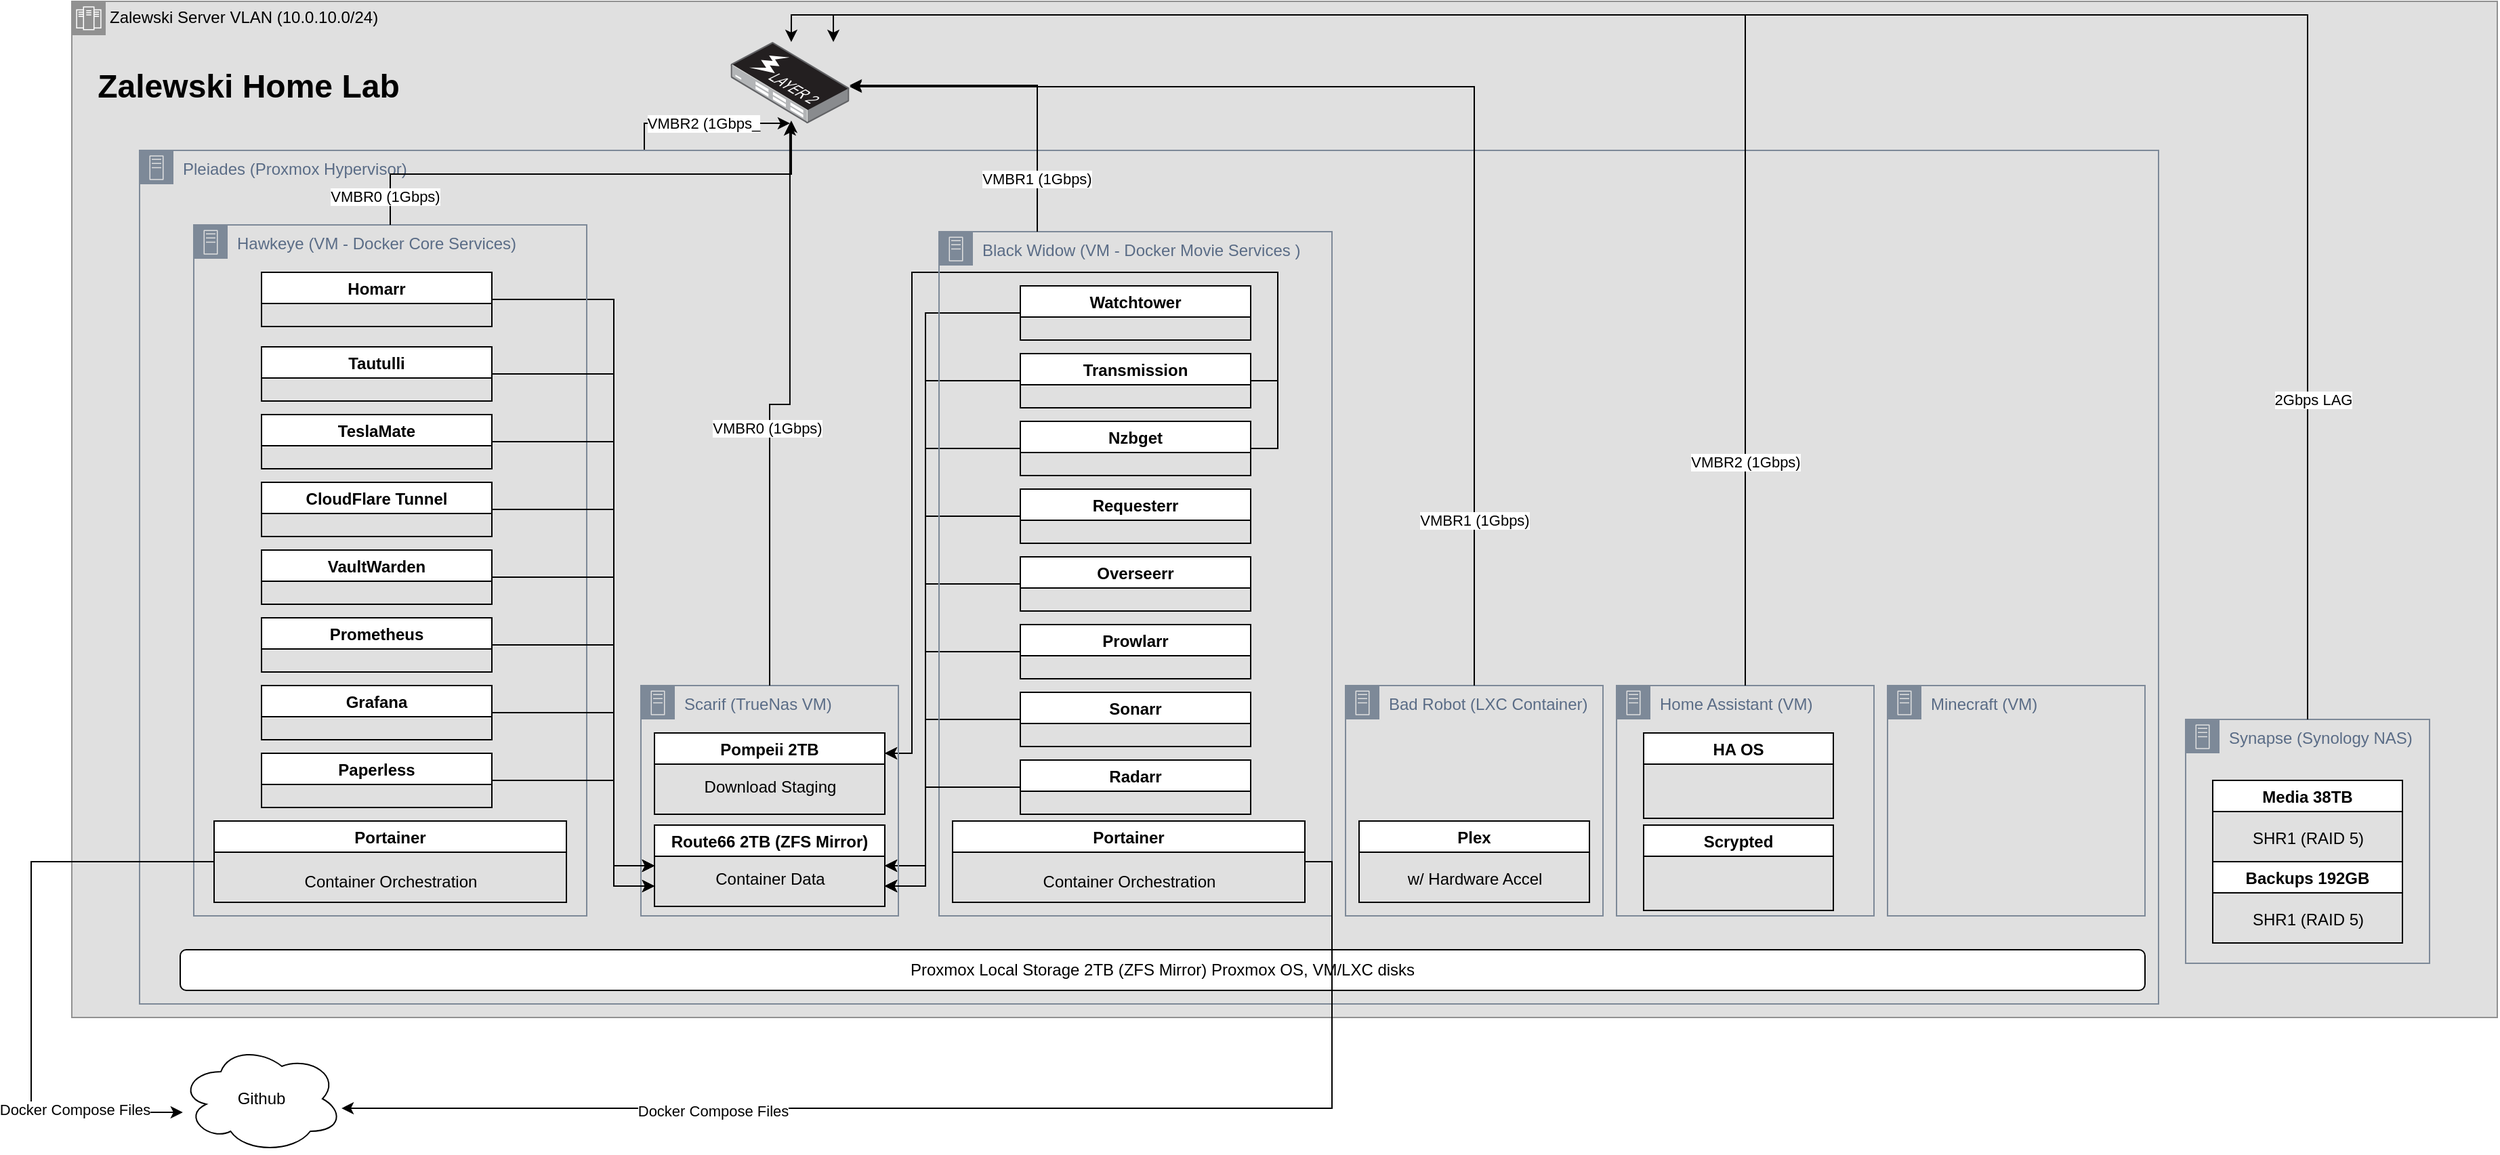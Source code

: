 <mxfile version="23.0.2" type="github">
  <diagram name="Page-1" id="YtKWClYYP15dUkpFgDLi">
    <mxGraphModel dx="1700" dy="1013" grid="1" gridSize="10" guides="1" tooltips="1" connect="1" arrows="1" fold="1" page="1" pageScale="2.5" pageWidth="1100" pageHeight="850" math="0" shadow="0">
      <root>
        <mxCell id="0" />
        <mxCell id="1" parent="0" />
        <mxCell id="NdRNJCVhxR-TxfGLDdOu-46" value="Zalewski Server VLAN (10.0.10.0/24)" style="shape=mxgraph.ibm.box;prType=zone;fontStyle=0;verticalAlign=top;align=left;spacingLeft=32;spacingTop=4;fillColor=#E0E0E0;rounded=0;whiteSpace=wrap;html=1;strokeColor=#919191;strokeWidth=1;dashed=0;container=1;spacing=-4;collapsible=0;expand=0;recursiveResize=0;" parent="1" vertex="1">
          <mxGeometry x="60" y="20" width="1790" height="750" as="geometry" />
        </mxCell>
        <mxCell id="NdRNJCVhxR-TxfGLDdOu-49" value="Plex" style="swimlane;" parent="NdRNJCVhxR-TxfGLDdOu-46" vertex="1">
          <mxGeometry x="950" y="605" width="170" height="60" as="geometry" />
        </mxCell>
        <mxCell id="NdRNJCVhxR-TxfGLDdOu-50" value="w/ Hardware Accel" style="text;html=1;align=center;verticalAlign=middle;resizable=0;points=[];autosize=1;strokeColor=none;fillColor=none;" parent="NdRNJCVhxR-TxfGLDdOu-49" vertex="1">
          <mxGeometry x="25" y="28" width="120" height="30" as="geometry" />
        </mxCell>
        <mxCell id="NdRNJCVhxR-TxfGLDdOu-53" value="Synapse (Synology NAS)" style="points=[[0,0],[0.25,0],[0.5,0],[0.75,0],[1,0],[1,0.25],[1,0.5],[1,0.75],[1,1],[0.75,1],[0.5,1],[0.25,1],[0,1],[0,0.75],[0,0.5],[0,0.25]];outlineConnect=0;gradientColor=none;html=1;whiteSpace=wrap;fontSize=12;fontStyle=0;container=1;pointerEvents=0;collapsible=0;recursiveResize=0;shape=mxgraph.aws4.group;grIcon=mxgraph.aws4.group_on_premise;strokeColor=#7D8998;fillColor=none;verticalAlign=top;align=left;spacingLeft=30;fontColor=#5A6C86;dashed=0;" parent="NdRNJCVhxR-TxfGLDdOu-46" vertex="1">
          <mxGeometry x="1560" y="530" width="180" height="180" as="geometry" />
        </mxCell>
        <mxCell id="NdRNJCVhxR-TxfGLDdOu-56" value="Media 38TB" style="swimlane;" parent="NdRNJCVhxR-TxfGLDdOu-46" vertex="1">
          <mxGeometry x="1580" y="575" width="140" height="120" as="geometry" />
        </mxCell>
        <mxCell id="NdRNJCVhxR-TxfGLDdOu-57" value="SHR1 (RAID 5)" style="text;html=1;align=center;verticalAlign=middle;resizable=0;points=[];autosize=1;strokeColor=none;fillColor=none;" parent="NdRNJCVhxR-TxfGLDdOu-56" vertex="1">
          <mxGeometry x="15" y="28" width="110" height="30" as="geometry" />
        </mxCell>
        <mxCell id="NdRNJCVhxR-TxfGLDdOu-54" value="Backups 192GB" style="swimlane;" parent="NdRNJCVhxR-TxfGLDdOu-56" vertex="1">
          <mxGeometry y="60" width="140" height="60" as="geometry" />
        </mxCell>
        <mxCell id="NdRNJCVhxR-TxfGLDdOu-55" value="SHR1 (RAID 5)" style="text;html=1;align=center;verticalAlign=middle;resizable=0;points=[];autosize=1;strokeColor=none;fillColor=none;" parent="NdRNJCVhxR-TxfGLDdOu-54" vertex="1">
          <mxGeometry x="15" y="28" width="110" height="30" as="geometry" />
        </mxCell>
        <mxCell id="NdRNJCVhxR-TxfGLDdOu-115" style="edgeStyle=orthogonalEdgeStyle;rounded=0;orthogonalLoop=1;jettySize=auto;html=1;exitX=0;exitY=0.5;exitDx=0;exitDy=0;entryX=1;entryY=0.5;entryDx=0;entryDy=0;" parent="NdRNJCVhxR-TxfGLDdOu-46" source="NdRNJCVhxR-TxfGLDdOu-36" target="NdRNJCVhxR-TxfGLDdOu-21" edge="1">
          <mxGeometry relative="1" as="geometry">
            <Array as="points">
              <mxPoint x="630" y="280" />
              <mxPoint x="630" y="638" />
            </Array>
          </mxGeometry>
        </mxCell>
        <mxCell id="NdRNJCVhxR-TxfGLDdOu-124" style="edgeStyle=orthogonalEdgeStyle;rounded=0;orthogonalLoop=1;jettySize=auto;html=1;exitX=1;exitY=0.5;exitDx=0;exitDy=0;entryX=1;entryY=0.25;entryDx=0;entryDy=0;" parent="NdRNJCVhxR-TxfGLDdOu-46" source="NdRNJCVhxR-TxfGLDdOu-36" target="NdRNJCVhxR-TxfGLDdOu-23" edge="1">
          <mxGeometry relative="1" as="geometry">
            <Array as="points">
              <mxPoint x="890" y="280" />
              <mxPoint x="890" y="200" />
              <mxPoint x="620" y="200" />
              <mxPoint x="620" y="555" />
            </Array>
          </mxGeometry>
        </mxCell>
        <mxCell id="NdRNJCVhxR-TxfGLDdOu-36" value="Transmission" style="swimlane;" parent="NdRNJCVhxR-TxfGLDdOu-46" vertex="1">
          <mxGeometry x="700" y="260" width="170" height="40" as="geometry" />
        </mxCell>
        <mxCell id="NdRNJCVhxR-TxfGLDdOu-19" value="Portainer" style="swimlane;" parent="NdRNJCVhxR-TxfGLDdOu-46" vertex="1">
          <mxGeometry x="650" y="605" width="260" height="60" as="geometry" />
        </mxCell>
        <mxCell id="NdRNJCVhxR-TxfGLDdOu-20" value="Container Orchestration" style="text;html=1;align=center;verticalAlign=middle;resizable=0;points=[];autosize=1;strokeColor=none;fillColor=none;" parent="NdRNJCVhxR-TxfGLDdOu-19" vertex="1">
          <mxGeometry x="55" y="30" width="150" height="30" as="geometry" />
        </mxCell>
        <mxCell id="NdRNJCVhxR-TxfGLDdOu-116" style="edgeStyle=orthogonalEdgeStyle;rounded=0;orthogonalLoop=1;jettySize=auto;html=1;exitX=0;exitY=0.5;exitDx=0;exitDy=0;entryX=1;entryY=0.75;entryDx=0;entryDy=0;" parent="NdRNJCVhxR-TxfGLDdOu-46" source="NdRNJCVhxR-TxfGLDdOu-58" target="NdRNJCVhxR-TxfGLDdOu-21" edge="1">
          <mxGeometry relative="1" as="geometry">
            <Array as="points">
              <mxPoint x="630" y="330" />
              <mxPoint x="630" y="653" />
            </Array>
          </mxGeometry>
        </mxCell>
        <mxCell id="NdRNJCVhxR-TxfGLDdOu-123" style="edgeStyle=orthogonalEdgeStyle;rounded=0;orthogonalLoop=1;jettySize=auto;html=1;exitX=1;exitY=0.5;exitDx=0;exitDy=0;entryX=1;entryY=0.25;entryDx=0;entryDy=0;" parent="NdRNJCVhxR-TxfGLDdOu-46" source="NdRNJCVhxR-TxfGLDdOu-58" target="NdRNJCVhxR-TxfGLDdOu-23" edge="1">
          <mxGeometry relative="1" as="geometry">
            <Array as="points">
              <mxPoint x="890" y="330" />
              <mxPoint x="890" y="200" />
              <mxPoint x="620" y="200" />
              <mxPoint x="620" y="555" />
            </Array>
          </mxGeometry>
        </mxCell>
        <mxCell id="NdRNJCVhxR-TxfGLDdOu-58" value="Nzbget" style="swimlane;" parent="NdRNJCVhxR-TxfGLDdOu-46" vertex="1">
          <mxGeometry x="700" y="310" width="170" height="40" as="geometry" />
        </mxCell>
        <mxCell id="NdRNJCVhxR-TxfGLDdOu-117" style="edgeStyle=orthogonalEdgeStyle;rounded=0;orthogonalLoop=1;jettySize=auto;html=1;exitX=0;exitY=0.5;exitDx=0;exitDy=0;entryX=1;entryY=0.5;entryDx=0;entryDy=0;" parent="NdRNJCVhxR-TxfGLDdOu-46" source="NdRNJCVhxR-TxfGLDdOu-45" target="NdRNJCVhxR-TxfGLDdOu-21" edge="1">
          <mxGeometry relative="1" as="geometry">
            <Array as="points">
              <mxPoint x="630" y="380" />
              <mxPoint x="630" y="638" />
            </Array>
          </mxGeometry>
        </mxCell>
        <mxCell id="NdRNJCVhxR-TxfGLDdOu-45" value="Requesterr" style="swimlane;" parent="NdRNJCVhxR-TxfGLDdOu-46" vertex="1">
          <mxGeometry x="700" y="360" width="170" height="40" as="geometry" />
        </mxCell>
        <mxCell id="NdRNJCVhxR-TxfGLDdOu-23" value="Pompeii 2TB" style="swimlane;" parent="NdRNJCVhxR-TxfGLDdOu-46" vertex="1">
          <mxGeometry x="430" y="540" width="170" height="60" as="geometry" />
        </mxCell>
        <mxCell id="NdRNJCVhxR-TxfGLDdOu-26" value="Download Staging" style="text;html=1;align=center;verticalAlign=middle;resizable=0;points=[];autosize=1;strokeColor=none;fillColor=none;" parent="NdRNJCVhxR-TxfGLDdOu-23" vertex="1">
          <mxGeometry x="25" y="25" width="120" height="30" as="geometry" />
        </mxCell>
        <mxCell id="NdRNJCVhxR-TxfGLDdOu-21" value="Route66 2TB (ZFS Mirror)" style="swimlane;" parent="NdRNJCVhxR-TxfGLDdOu-46" vertex="1">
          <mxGeometry x="430" y="608" width="170" height="60" as="geometry" />
        </mxCell>
        <mxCell id="NdRNJCVhxR-TxfGLDdOu-121" style="edgeStyle=orthogonalEdgeStyle;rounded=0;orthogonalLoop=1;jettySize=auto;html=1;exitX=0;exitY=0.5;exitDx=0;exitDy=0;entryX=1;entryY=0.75;entryDx=0;entryDy=0;" parent="NdRNJCVhxR-TxfGLDdOu-46" source="NdRNJCVhxR-TxfGLDdOu-41" target="NdRNJCVhxR-TxfGLDdOu-21" edge="1">
          <mxGeometry relative="1" as="geometry">
            <Array as="points">
              <mxPoint x="630" y="530" />
              <mxPoint x="630" y="653" />
            </Array>
          </mxGeometry>
        </mxCell>
        <mxCell id="NdRNJCVhxR-TxfGLDdOu-41" value="Sonarr" style="swimlane;" parent="NdRNJCVhxR-TxfGLDdOu-46" vertex="1">
          <mxGeometry x="700" y="510" width="170" height="40" as="geometry" />
        </mxCell>
        <mxCell id="NdRNJCVhxR-TxfGLDdOu-159" style="edgeStyle=orthogonalEdgeStyle;rounded=0;orthogonalLoop=1;jettySize=auto;html=1;exitX=0;exitY=0.5;exitDx=0;exitDy=0;entryX=1;entryY=0.75;entryDx=0;entryDy=0;" parent="NdRNJCVhxR-TxfGLDdOu-46" source="NdRNJCVhxR-TxfGLDdOu-42" target="NdRNJCVhxR-TxfGLDdOu-21" edge="1">
          <mxGeometry relative="1" as="geometry">
            <Array as="points">
              <mxPoint x="630" y="480" />
              <mxPoint x="630" y="653" />
            </Array>
          </mxGeometry>
        </mxCell>
        <mxCell id="NdRNJCVhxR-TxfGLDdOu-42" value="Prowlarr" style="swimlane;" parent="NdRNJCVhxR-TxfGLDdOu-46" vertex="1">
          <mxGeometry x="700" y="460" width="170" height="40" as="geometry" />
        </mxCell>
        <mxCell id="NdRNJCVhxR-TxfGLDdOu-118" style="edgeStyle=orthogonalEdgeStyle;rounded=0;orthogonalLoop=1;jettySize=auto;html=1;exitX=0;exitY=0.5;exitDx=0;exitDy=0;entryX=1;entryY=0.75;entryDx=0;entryDy=0;" parent="NdRNJCVhxR-TxfGLDdOu-46" source="NdRNJCVhxR-TxfGLDdOu-43" target="NdRNJCVhxR-TxfGLDdOu-21" edge="1">
          <mxGeometry relative="1" as="geometry">
            <Array as="points">
              <mxPoint x="630" y="430" />
              <mxPoint x="630" y="653" />
            </Array>
          </mxGeometry>
        </mxCell>
        <mxCell id="NdRNJCVhxR-TxfGLDdOu-43" value="Overseerr" style="swimlane;" parent="NdRNJCVhxR-TxfGLDdOu-46" vertex="1">
          <mxGeometry x="700" y="410" width="170" height="40" as="geometry" />
        </mxCell>
        <mxCell id="NdRNJCVhxR-TxfGLDdOu-61" value="" style="image;points=[];aspect=fixed;html=1;align=center;shadow=0;dashed=0;image=img/lib/allied_telesis/switch/Switch_24_port_L2_POE.svg;" parent="NdRNJCVhxR-TxfGLDdOu-46" vertex="1">
          <mxGeometry x="486.23" y="30" width="87.53" height="60" as="geometry" />
        </mxCell>
        <mxCell id="NdRNJCVhxR-TxfGLDdOu-79" style="edgeStyle=orthogonalEdgeStyle;rounded=0;orthogonalLoop=1;jettySize=auto;html=1;exitX=0.5;exitY=0;exitDx=0;exitDy=0;entryX=0.511;entryY=0;entryDx=0;entryDy=0;entryPerimeter=0;" parent="NdRNJCVhxR-TxfGLDdOu-46" source="NdRNJCVhxR-TxfGLDdOu-53" target="NdRNJCVhxR-TxfGLDdOu-61" edge="1">
          <mxGeometry relative="1" as="geometry" />
        </mxCell>
        <mxCell id="NdRNJCVhxR-TxfGLDdOu-80" value="2Gbps LAG" style="edgeLabel;html=1;align=center;verticalAlign=middle;resizable=0;points=[];" parent="NdRNJCVhxR-TxfGLDdOu-79" vertex="1" connectable="0">
          <mxGeometry x="-0.715" y="-4" relative="1" as="geometry">
            <mxPoint as="offset" />
          </mxGeometry>
        </mxCell>
        <mxCell id="NdRNJCVhxR-TxfGLDdOu-104" value="Scrypted" style="swimlane;" parent="NdRNJCVhxR-TxfGLDdOu-46" vertex="1">
          <mxGeometry x="1160" y="608" width="140" height="63" as="geometry" />
        </mxCell>
        <mxCell id="NdRNJCVhxR-TxfGLDdOu-146" style="edgeStyle=orthogonalEdgeStyle;rounded=0;orthogonalLoop=1;jettySize=auto;html=1;exitX=1;exitY=0.5;exitDx=0;exitDy=0;entryX=0;entryY=0.75;entryDx=0;entryDy=0;" parent="NdRNJCVhxR-TxfGLDdOu-46" source="NdRNJCVhxR-TxfGLDdOu-145" target="NdRNJCVhxR-TxfGLDdOu-21" edge="1">
          <mxGeometry relative="1" as="geometry">
            <Array as="points">
              <mxPoint x="400" y="220" />
              <mxPoint x="400" y="653" />
            </Array>
          </mxGeometry>
        </mxCell>
        <mxCell id="NdRNJCVhxR-TxfGLDdOu-145" value="Homarr" style="swimlane;" parent="NdRNJCVhxR-TxfGLDdOu-46" vertex="1">
          <mxGeometry x="140" y="200" width="170" height="40" as="geometry" />
        </mxCell>
        <mxCell id="dvumnpME3IVE-jwvY0Rz-40" style="edgeStyle=orthogonalEdgeStyle;rounded=0;orthogonalLoop=1;jettySize=auto;html=1;exitX=0;exitY=0.5;exitDx=0;exitDy=0;entryX=1;entryY=0.5;entryDx=0;entryDy=0;" edge="1" parent="NdRNJCVhxR-TxfGLDdOu-46" source="dvumnpME3IVE-jwvY0Rz-39" target="NdRNJCVhxR-TxfGLDdOu-21">
          <mxGeometry relative="1" as="geometry">
            <Array as="points">
              <mxPoint x="630" y="230" />
              <mxPoint x="630" y="638" />
            </Array>
          </mxGeometry>
        </mxCell>
        <mxCell id="dvumnpME3IVE-jwvY0Rz-39" value="Watchtower" style="swimlane;" vertex="1" parent="NdRNJCVhxR-TxfGLDdOu-46">
          <mxGeometry x="700" y="210" width="170" height="40" as="geometry" />
        </mxCell>
        <mxCell id="dvumnpME3IVE-jwvY0Rz-42" value="Zalewski Home Lab" style="text;strokeColor=none;fillColor=none;html=1;fontSize=24;fontStyle=1;verticalAlign=middle;align=center;" vertex="1" parent="NdRNJCVhxR-TxfGLDdOu-46">
          <mxGeometry x="80" y="43" width="100" height="40" as="geometry" />
        </mxCell>
        <mxCell id="NdRNJCVhxR-TxfGLDdOu-158" value="VMBR2 (1Gbps_" style="edgeStyle=orthogonalEdgeStyle;rounded=0;orthogonalLoop=1;jettySize=auto;html=1;exitX=0.25;exitY=0;exitDx=0;exitDy=0;" parent="1" source="NdRNJCVhxR-TxfGLDdOu-1" target="NdRNJCVhxR-TxfGLDdOu-61" edge="1">
          <mxGeometry relative="1" as="geometry" />
        </mxCell>
        <mxCell id="NdRNJCVhxR-TxfGLDdOu-1" value="Pleiades (Proxmox Hypervisor)" style="points=[[0,0],[0.25,0],[0.5,0],[0.75,0],[1,0],[1,0.25],[1,0.5],[1,0.75],[1,1],[0.75,1],[0.5,1],[0.25,1],[0,1],[0,0.75],[0,0.5],[0,0.25]];outlineConnect=0;gradientColor=none;html=1;whiteSpace=wrap;fontSize=12;fontStyle=0;container=1;pointerEvents=0;collapsible=0;recursiveResize=0;shape=mxgraph.aws4.group;grIcon=mxgraph.aws4.group_on_premise;strokeColor=#7D8998;fillColor=none;verticalAlign=top;align=left;spacingLeft=30;fontColor=#5A6C86;dashed=0;" parent="1" vertex="1">
          <mxGeometry x="110" y="130" width="1490" height="630" as="geometry" />
        </mxCell>
        <mxCell id="NdRNJCVhxR-TxfGLDdOu-12" value="Hawkeye (VM - Docker Core Services)" style="points=[[0,0],[0.25,0],[0.5,0],[0.75,0],[1,0],[1,0.25],[1,0.5],[1,0.75],[1,1],[0.75,1],[0.5,1],[0.25,1],[0,1],[0,0.75],[0,0.5],[0,0.25]];outlineConnect=0;gradientColor=none;html=1;whiteSpace=wrap;fontSize=12;fontStyle=0;container=1;pointerEvents=0;collapsible=0;recursiveResize=0;shape=mxgraph.aws4.group;grIcon=mxgraph.aws4.group_on_premise;strokeColor=#7D8998;fillColor=none;verticalAlign=top;align=left;spacingLeft=30;fontColor=#5A6C86;dashed=0;" parent="NdRNJCVhxR-TxfGLDdOu-1" vertex="1">
          <mxGeometry x="40" y="55" width="290" height="510" as="geometry" />
        </mxCell>
        <mxCell id="NdRNJCVhxR-TxfGLDdOu-17" value="Portainer" style="swimlane;" parent="NdRNJCVhxR-TxfGLDdOu-12" vertex="1">
          <mxGeometry x="15" y="440" width="260" height="60" as="geometry" />
        </mxCell>
        <mxCell id="NdRNJCVhxR-TxfGLDdOu-18" value="Container Orchestration" style="text;html=1;align=center;verticalAlign=middle;resizable=0;points=[];autosize=1;strokeColor=none;fillColor=none;" parent="NdRNJCVhxR-TxfGLDdOu-17" vertex="1">
          <mxGeometry x="55" y="30" width="150" height="30" as="geometry" />
        </mxCell>
        <mxCell id="NdRNJCVhxR-TxfGLDdOu-28" value="VaultWarden" style="swimlane;" parent="NdRNJCVhxR-TxfGLDdOu-12" vertex="1">
          <mxGeometry x="50" y="240" width="170" height="40" as="geometry" />
        </mxCell>
        <mxCell id="NdRNJCVhxR-TxfGLDdOu-30" value="CloudFlare Tunnel" style="swimlane;" parent="NdRNJCVhxR-TxfGLDdOu-12" vertex="1">
          <mxGeometry x="50" y="190" width="170" height="40" as="geometry" />
        </mxCell>
        <mxCell id="NdRNJCVhxR-TxfGLDdOu-34" value="TeslaMate" style="swimlane;" parent="NdRNJCVhxR-TxfGLDdOu-12" vertex="1">
          <mxGeometry x="50" y="140" width="170" height="40" as="geometry" />
        </mxCell>
        <mxCell id="NdRNJCVhxR-TxfGLDdOu-35" value="Tautulli" style="swimlane;fontStyle=1" parent="NdRNJCVhxR-TxfGLDdOu-12" vertex="1">
          <mxGeometry x="50" y="90" width="170" height="40" as="geometry" />
        </mxCell>
        <mxCell id="NdRNJCVhxR-TxfGLDdOu-37" value="Prometheus" style="swimlane;" parent="NdRNJCVhxR-TxfGLDdOu-12" vertex="1">
          <mxGeometry x="50" y="290" width="170" height="40" as="geometry" />
        </mxCell>
        <mxCell id="NdRNJCVhxR-TxfGLDdOu-38" value="Grafana" style="swimlane;" parent="NdRNJCVhxR-TxfGLDdOu-12" vertex="1">
          <mxGeometry x="50" y="340" width="170" height="40" as="geometry" />
        </mxCell>
        <mxCell id="NdRNJCVhxR-TxfGLDdOu-39" value="Paperless" style="swimlane;" parent="NdRNJCVhxR-TxfGLDdOu-12" vertex="1">
          <mxGeometry x="50" y="390" width="170" height="40" as="geometry" />
        </mxCell>
        <mxCell id="NdRNJCVhxR-TxfGLDdOu-13" value="Scarif (TrueNas VM)" style="points=[[0,0],[0.25,0],[0.5,0],[0.75,0],[1,0],[1,0.25],[1,0.5],[1,0.75],[1,1],[0.75,1],[0.5,1],[0.25,1],[0,1],[0,0.75],[0,0.5],[0,0.25]];outlineConnect=0;gradientColor=none;html=1;whiteSpace=wrap;fontSize=12;fontStyle=0;container=1;pointerEvents=0;collapsible=0;recursiveResize=0;shape=mxgraph.aws4.group;grIcon=mxgraph.aws4.group_on_premise;strokeColor=#7D8998;fillColor=none;verticalAlign=top;align=left;spacingLeft=30;fontColor=#5A6C86;dashed=0;" parent="NdRNJCVhxR-TxfGLDdOu-1" vertex="1">
          <mxGeometry x="370" y="395" width="190" height="170" as="geometry" />
        </mxCell>
        <mxCell id="NdRNJCVhxR-TxfGLDdOu-25" value="Container Data" style="text;html=1;align=center;verticalAlign=middle;resizable=0;points=[];autosize=1;strokeColor=none;fillColor=none;" parent="NdRNJCVhxR-TxfGLDdOu-13" vertex="1">
          <mxGeometry x="45" y="128" width="100" height="30" as="geometry" />
        </mxCell>
        <mxCell id="NdRNJCVhxR-TxfGLDdOu-48" value="Bad Robot (LXC Container)" style="points=[[0,0],[0.25,0],[0.5,0],[0.75,0],[1,0],[1,0.25],[1,0.5],[1,0.75],[1,1],[0.75,1],[0.5,1],[0.25,1],[0,1],[0,0.75],[0,0.5],[0,0.25]];outlineConnect=0;gradientColor=none;html=1;whiteSpace=wrap;fontSize=12;fontStyle=0;container=1;pointerEvents=0;collapsible=0;recursiveResize=0;shape=mxgraph.aws4.group;grIcon=mxgraph.aws4.group_on_premise;strokeColor=#7D8998;fillColor=none;verticalAlign=top;align=left;spacingLeft=30;fontColor=#5A6C86;dashed=0;" parent="NdRNJCVhxR-TxfGLDdOu-1" vertex="1">
          <mxGeometry x="890" y="395" width="190" height="170" as="geometry" />
        </mxCell>
        <mxCell id="NdRNJCVhxR-TxfGLDdOu-14" value="Black Widow (VM - Docker Movie Services )" style="points=[[0,0],[0.25,0],[0.5,0],[0.75,0],[1,0],[1,0.25],[1,0.5],[1,0.75],[1,1],[0.75,1],[0.5,1],[0.25,1],[0,1],[0,0.75],[0,0.5],[0,0.25]];outlineConnect=0;gradientColor=none;html=1;whiteSpace=wrap;fontSize=12;fontStyle=0;container=1;pointerEvents=0;collapsible=0;recursiveResize=0;shape=mxgraph.aws4.group;grIcon=mxgraph.aws4.group_on_premise;strokeColor=#7D8998;fillColor=none;verticalAlign=top;align=left;spacingLeft=30;fontColor=#5A6C86;dashed=0;" parent="NdRNJCVhxR-TxfGLDdOu-1" vertex="1">
          <mxGeometry x="590" y="60" width="290" height="505" as="geometry" />
        </mxCell>
        <mxCell id="NdRNJCVhxR-TxfGLDdOu-40" value="Radarr" style="swimlane;" parent="NdRNJCVhxR-TxfGLDdOu-14" vertex="1">
          <mxGeometry x="60" y="390" width="170" height="40" as="geometry" />
        </mxCell>
        <mxCell id="NdRNJCVhxR-TxfGLDdOu-59" value="Home Assistant (VM)" style="points=[[0,0],[0.25,0],[0.5,0],[0.75,0],[1,0],[1,0.25],[1,0.5],[1,0.75],[1,1],[0.75,1],[0.5,1],[0.25,1],[0,1],[0,0.75],[0,0.5],[0,0.25]];outlineConnect=0;gradientColor=none;html=1;whiteSpace=wrap;fontSize=12;fontStyle=0;container=1;pointerEvents=0;collapsible=0;recursiveResize=0;shape=mxgraph.aws4.group;grIcon=mxgraph.aws4.group_on_premise;strokeColor=#7D8998;fillColor=none;verticalAlign=top;align=left;spacingLeft=30;fontColor=#5A6C86;dashed=0;" parent="NdRNJCVhxR-TxfGLDdOu-1" vertex="1">
          <mxGeometry x="1090" y="395" width="190" height="170" as="geometry" />
        </mxCell>
        <mxCell id="NdRNJCVhxR-TxfGLDdOu-106" value="HA OS" style="swimlane;" parent="NdRNJCVhxR-TxfGLDdOu-59" vertex="1">
          <mxGeometry x="20" y="35" width="140" height="63" as="geometry" />
        </mxCell>
        <mxCell id="NdRNJCVhxR-TxfGLDdOu-4" value="Proxmox Local Storage 2TB (ZFS Mirror) Proxmox OS, VM/LXC disks" style="rounded=1;whiteSpace=wrap;html=1;" parent="NdRNJCVhxR-TxfGLDdOu-1" vertex="1">
          <mxGeometry x="30" y="590" width="1450" height="30" as="geometry" />
        </mxCell>
        <mxCell id="dvumnpME3IVE-jwvY0Rz-1" value="Minecraft (VM)" style="points=[[0,0],[0.25,0],[0.5,0],[0.75,0],[1,0],[1,0.25],[1,0.5],[1,0.75],[1,1],[0.75,1],[0.5,1],[0.25,1],[0,1],[0,0.75],[0,0.5],[0,0.25]];outlineConnect=0;gradientColor=none;html=1;whiteSpace=wrap;fontSize=12;fontStyle=0;container=1;pointerEvents=0;collapsible=0;recursiveResize=0;shape=mxgraph.aws4.group;grIcon=mxgraph.aws4.group_on_premise;strokeColor=#7D8998;fillColor=none;verticalAlign=top;align=left;spacingLeft=30;fontColor=#5A6C86;dashed=0;" vertex="1" parent="NdRNJCVhxR-TxfGLDdOu-1">
          <mxGeometry x="1290" y="395" width="190" height="170" as="geometry" />
        </mxCell>
        <mxCell id="NdRNJCVhxR-TxfGLDdOu-60" value="Github" style="ellipse;shape=cloud;whiteSpace=wrap;html=1;" parent="1" vertex="1">
          <mxGeometry x="140" y="790" width="120" height="80" as="geometry" />
        </mxCell>
        <mxCell id="NdRNJCVhxR-TxfGLDdOu-66" style="edgeStyle=orthogonalEdgeStyle;rounded=0;orthogonalLoop=1;jettySize=auto;html=1;exitX=0.25;exitY=0;exitDx=0;exitDy=0;entryX=1.003;entryY=0.533;entryDx=0;entryDy=0;entryPerimeter=0;" parent="1" source="NdRNJCVhxR-TxfGLDdOu-14" target="NdRNJCVhxR-TxfGLDdOu-61" edge="1">
          <mxGeometry relative="1" as="geometry" />
        </mxCell>
        <mxCell id="NdRNJCVhxR-TxfGLDdOu-73" value="VMBR1 (1Gbps)" style="edgeLabel;html=1;align=center;verticalAlign=middle;resizable=0;points=[];" parent="NdRNJCVhxR-TxfGLDdOu-66" vertex="1" connectable="0">
          <mxGeometry x="-0.683" y="2" relative="1" as="geometry">
            <mxPoint x="1" as="offset" />
          </mxGeometry>
        </mxCell>
        <mxCell id="NdRNJCVhxR-TxfGLDdOu-69" style="edgeStyle=orthogonalEdgeStyle;rounded=0;orthogonalLoop=1;jettySize=auto;html=1;exitX=0.5;exitY=0;exitDx=0;exitDy=0;entryX=1.003;entryY=0.55;entryDx=0;entryDy=0;entryPerimeter=0;" parent="1" source="NdRNJCVhxR-TxfGLDdOu-48" target="NdRNJCVhxR-TxfGLDdOu-61" edge="1">
          <mxGeometry relative="1" as="geometry" />
        </mxCell>
        <mxCell id="NdRNJCVhxR-TxfGLDdOu-162" value="VMBR1 (1Gbps)" style="edgeLabel;html=1;align=center;verticalAlign=middle;resizable=0;points=[];" parent="NdRNJCVhxR-TxfGLDdOu-69" vertex="1" connectable="0">
          <mxGeometry x="-0.73" relative="1" as="geometry">
            <mxPoint as="offset" />
          </mxGeometry>
        </mxCell>
        <mxCell id="NdRNJCVhxR-TxfGLDdOu-77" style="edgeStyle=orthogonalEdgeStyle;rounded=0;orthogonalLoop=1;jettySize=auto;html=1;exitX=0.5;exitY=0;exitDx=0;exitDy=0;entryX=0.866;entryY=0;entryDx=0;entryDy=0;entryPerimeter=0;" parent="1" source="NdRNJCVhxR-TxfGLDdOu-59" target="NdRNJCVhxR-TxfGLDdOu-61" edge="1">
          <mxGeometry relative="1" as="geometry" />
        </mxCell>
        <mxCell id="NdRNJCVhxR-TxfGLDdOu-78" value="VMBR2 (1Gbps)" style="edgeLabel;html=1;align=center;verticalAlign=middle;resizable=0;points=[];" parent="NdRNJCVhxR-TxfGLDdOu-77" vertex="1" connectable="0">
          <mxGeometry x="-0.721" relative="1" as="geometry">
            <mxPoint as="offset" />
          </mxGeometry>
        </mxCell>
        <mxCell id="NdRNJCVhxR-TxfGLDdOu-109" style="edgeStyle=orthogonalEdgeStyle;rounded=0;orthogonalLoop=1;jettySize=auto;html=1;exitX=1;exitY=0.5;exitDx=0;exitDy=0;entryX=0;entryY=0.5;entryDx=0;entryDy=0;" parent="1" source="NdRNJCVhxR-TxfGLDdOu-37" target="NdRNJCVhxR-TxfGLDdOu-21" edge="1">
          <mxGeometry relative="1" as="geometry">
            <Array as="points">
              <mxPoint x="460" y="495" />
              <mxPoint x="460" y="658" />
            </Array>
          </mxGeometry>
        </mxCell>
        <mxCell id="NdRNJCVhxR-TxfGLDdOu-111" style="edgeStyle=orthogonalEdgeStyle;rounded=0;orthogonalLoop=1;jettySize=auto;html=1;exitX=1;exitY=0.5;exitDx=0;exitDy=0;entryX=0;entryY=0.5;entryDx=0;entryDy=0;" parent="1" source="NdRNJCVhxR-TxfGLDdOu-38" target="NdRNJCVhxR-TxfGLDdOu-21" edge="1">
          <mxGeometry relative="1" as="geometry">
            <Array as="points">
              <mxPoint x="460" y="545" />
              <mxPoint x="460" y="658" />
            </Array>
          </mxGeometry>
        </mxCell>
        <mxCell id="NdRNJCVhxR-TxfGLDdOu-112" style="edgeStyle=orthogonalEdgeStyle;rounded=0;orthogonalLoop=1;jettySize=auto;html=1;exitX=1;exitY=0.5;exitDx=0;exitDy=0;entryX=0;entryY=0.5;entryDx=0;entryDy=0;" parent="1" source="NdRNJCVhxR-TxfGLDdOu-39" target="NdRNJCVhxR-TxfGLDdOu-21" edge="1">
          <mxGeometry relative="1" as="geometry">
            <Array as="points">
              <mxPoint x="460" y="595" />
              <mxPoint x="460" y="658" />
            </Array>
          </mxGeometry>
        </mxCell>
        <mxCell id="NdRNJCVhxR-TxfGLDdOu-113" style="edgeStyle=orthogonalEdgeStyle;rounded=0;orthogonalLoop=1;jettySize=auto;html=1;exitX=1;exitY=0.5;exitDx=0;exitDy=0;entryX=0;entryY=0.5;entryDx=0;entryDy=0;" parent="1" source="NdRNJCVhxR-TxfGLDdOu-34" target="NdRNJCVhxR-TxfGLDdOu-21" edge="1">
          <mxGeometry relative="1" as="geometry">
            <Array as="points">
              <mxPoint x="460" y="345" />
              <mxPoint x="460" y="658" />
            </Array>
          </mxGeometry>
        </mxCell>
        <mxCell id="NdRNJCVhxR-TxfGLDdOu-114" style="edgeStyle=orthogonalEdgeStyle;rounded=0;orthogonalLoop=1;jettySize=auto;html=1;exitX=1;exitY=0.5;exitDx=0;exitDy=0;entryX=0;entryY=0.75;entryDx=0;entryDy=0;" parent="1" source="NdRNJCVhxR-TxfGLDdOu-35" target="NdRNJCVhxR-TxfGLDdOu-21" edge="1">
          <mxGeometry relative="1" as="geometry">
            <Array as="points">
              <mxPoint x="460" y="295" />
              <mxPoint x="460" y="673" />
            </Array>
          </mxGeometry>
        </mxCell>
        <mxCell id="NdRNJCVhxR-TxfGLDdOu-150" style="edgeStyle=orthogonalEdgeStyle;rounded=0;orthogonalLoop=1;jettySize=auto;html=1;exitX=1;exitY=0.5;exitDx=0;exitDy=0;entryX=0.992;entryY=0.588;entryDx=0;entryDy=0;entryPerimeter=0;" parent="1" source="NdRNJCVhxR-TxfGLDdOu-19" target="NdRNJCVhxR-TxfGLDdOu-60" edge="1">
          <mxGeometry relative="1" as="geometry" />
        </mxCell>
        <mxCell id="NdRNJCVhxR-TxfGLDdOu-152" value="Docker Compose Files" style="edgeLabel;html=1;align=center;verticalAlign=middle;resizable=0;points=[];" parent="NdRNJCVhxR-TxfGLDdOu-150" vertex="1" connectable="0">
          <mxGeometry x="0.413" y="2" relative="1" as="geometry">
            <mxPoint as="offset" />
          </mxGeometry>
        </mxCell>
        <mxCell id="NdRNJCVhxR-TxfGLDdOu-151" style="edgeStyle=orthogonalEdgeStyle;rounded=0;orthogonalLoop=1;jettySize=auto;html=1;exitX=0;exitY=0.5;exitDx=0;exitDy=0;" parent="1" source="NdRNJCVhxR-TxfGLDdOu-17" target="NdRNJCVhxR-TxfGLDdOu-60" edge="1">
          <mxGeometry relative="1" as="geometry">
            <Array as="points">
              <mxPoint x="30" y="655" />
              <mxPoint x="30" y="840" />
            </Array>
          </mxGeometry>
        </mxCell>
        <mxCell id="NdRNJCVhxR-TxfGLDdOu-153" value="Docker Compose Files" style="edgeLabel;html=1;align=center;verticalAlign=middle;resizable=0;points=[];" parent="NdRNJCVhxR-TxfGLDdOu-151" vertex="1" connectable="0">
          <mxGeometry x="0.63" y="2" relative="1" as="geometry">
            <mxPoint as="offset" />
          </mxGeometry>
        </mxCell>
        <mxCell id="NdRNJCVhxR-TxfGLDdOu-154" style="edgeStyle=orthogonalEdgeStyle;rounded=0;orthogonalLoop=1;jettySize=auto;html=1;exitX=0.5;exitY=0;exitDx=0;exitDy=0;entryX=0.511;entryY=0.967;entryDx=0;entryDy=0;entryPerimeter=0;" parent="1" source="NdRNJCVhxR-TxfGLDdOu-12" target="NdRNJCVhxR-TxfGLDdOu-61" edge="1">
          <mxGeometry relative="1" as="geometry" />
        </mxCell>
        <mxCell id="NdRNJCVhxR-TxfGLDdOu-163" value="VMBR0 (1Gbps)" style="edgeLabel;html=1;align=center;verticalAlign=middle;resizable=0;points=[];" parent="NdRNJCVhxR-TxfGLDdOu-154" vertex="1" connectable="0">
          <mxGeometry x="-0.887" y="4" relative="1" as="geometry">
            <mxPoint as="offset" />
          </mxGeometry>
        </mxCell>
        <mxCell id="NdRNJCVhxR-TxfGLDdOu-155" style="edgeStyle=orthogonalEdgeStyle;rounded=0;orthogonalLoop=1;jettySize=auto;html=1;exitX=0.5;exitY=0;exitDx=0;exitDy=0;" parent="1" source="NdRNJCVhxR-TxfGLDdOu-13" target="NdRNJCVhxR-TxfGLDdOu-61" edge="1">
          <mxGeometry relative="1" as="geometry" />
        </mxCell>
        <mxCell id="NdRNJCVhxR-TxfGLDdOu-156" value="VMBR0 (1Gbps)" style="edgeLabel;html=1;align=center;verticalAlign=middle;resizable=0;points=[];" parent="NdRNJCVhxR-TxfGLDdOu-155" vertex="1" connectable="0">
          <mxGeometry x="-0.113" y="2" relative="1" as="geometry">
            <mxPoint as="offset" />
          </mxGeometry>
        </mxCell>
        <mxCell id="NdRNJCVhxR-TxfGLDdOu-161" style="edgeStyle=orthogonalEdgeStyle;rounded=0;orthogonalLoop=1;jettySize=auto;html=1;exitX=0;exitY=0.5;exitDx=0;exitDy=0;entryX=1;entryY=0.75;entryDx=0;entryDy=0;" parent="1" source="NdRNJCVhxR-TxfGLDdOu-40" target="NdRNJCVhxR-TxfGLDdOu-21" edge="1">
          <mxGeometry relative="1" as="geometry">
            <Array as="points">
              <mxPoint x="690" y="600" />
              <mxPoint x="690" y="673" />
            </Array>
          </mxGeometry>
        </mxCell>
        <mxCell id="dvumnpME3IVE-jwvY0Rz-4" style="edgeStyle=orthogonalEdgeStyle;rounded=0;orthogonalLoop=1;jettySize=auto;html=1;exitX=1;exitY=0.5;exitDx=0;exitDy=0;entryX=0;entryY=0.75;entryDx=0;entryDy=0;" edge="1" parent="1" source="NdRNJCVhxR-TxfGLDdOu-30" target="NdRNJCVhxR-TxfGLDdOu-21">
          <mxGeometry relative="1" as="geometry">
            <Array as="points">
              <mxPoint x="460" y="395" />
              <mxPoint x="460" y="673" />
            </Array>
          </mxGeometry>
        </mxCell>
        <mxCell id="dvumnpME3IVE-jwvY0Rz-5" style="edgeStyle=orthogonalEdgeStyle;rounded=0;orthogonalLoop=1;jettySize=auto;html=1;exitX=1;exitY=0.5;exitDx=0;exitDy=0;entryX=0;entryY=0.5;entryDx=0;entryDy=0;" edge="1" parent="1" source="NdRNJCVhxR-TxfGLDdOu-28" target="NdRNJCVhxR-TxfGLDdOu-21">
          <mxGeometry relative="1" as="geometry">
            <Array as="points">
              <mxPoint x="460" y="445" />
              <mxPoint x="460" y="658" />
            </Array>
          </mxGeometry>
        </mxCell>
      </root>
    </mxGraphModel>
  </diagram>
</mxfile>
